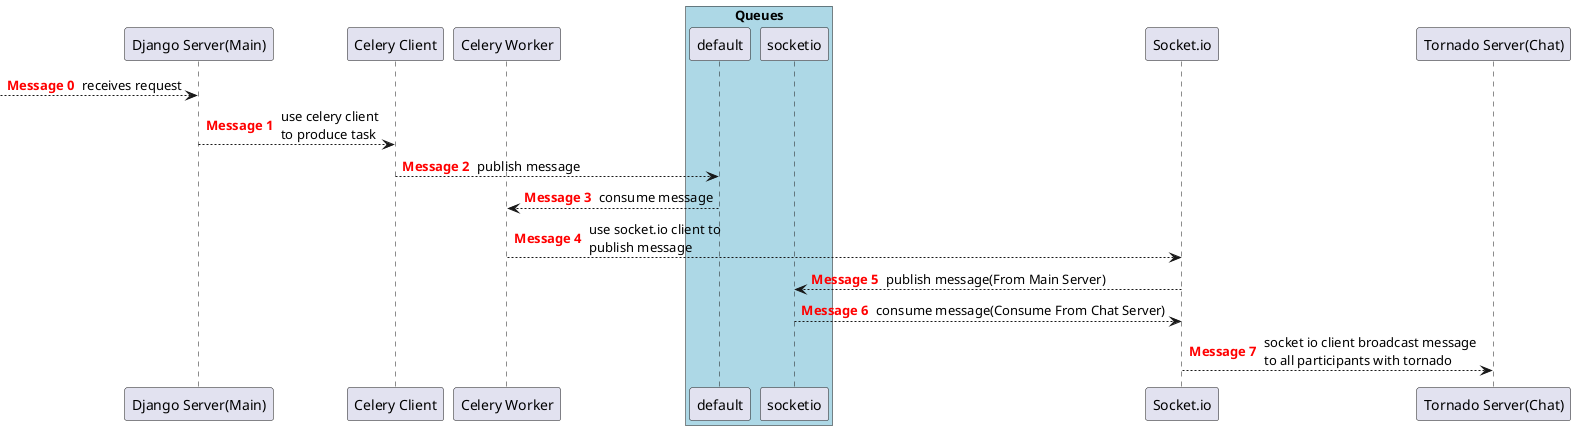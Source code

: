 @startuml

participant "Django Server(Main)" as django_server_main
participant "Celery Client" as celery_client
participant "Celery Worker" as celery_worker
box "Queues" #LightBlue
    participant default
    participant socketio
end box
participant "Socket.io" as socket_io
participant "Tornado Server(Chat)" as tornado_server_chat



autonumber 0 "<font color=red><b>Message 0 "
--> django_server_main : receives request
django_server_main --> celery_client : use celery client\nto produce task
celery_client --> default : publish message
celery_worker <-- default : consume message
celery_worker --> socket_io : use socket.io client to\npublish message
socket_io --> socketio : publish message(From Main Server)
socket_io <-- socketio : consume message(Consume From Chat Server)
socket_io --> tornado_server_chat : socket io client broadcast message\nto all participants with tornado
@enduml
